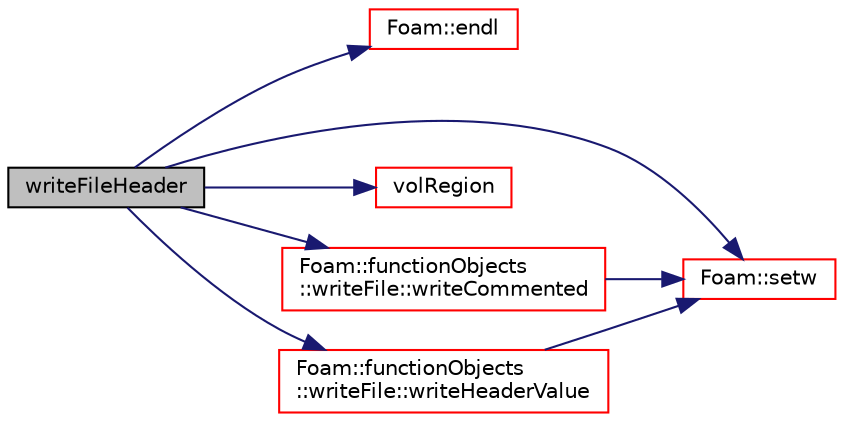 digraph "writeFileHeader"
{
  bgcolor="transparent";
  edge [fontname="Helvetica",fontsize="10",labelfontname="Helvetica",labelfontsize="10"];
  node [fontname="Helvetica",fontsize="10",shape=record];
  rankdir="LR";
  Node307 [label="writeFileHeader",height=0.2,width=0.4,color="black", fillcolor="grey75", style="filled", fontcolor="black"];
  Node307 -> Node308 [color="midnightblue",fontsize="10",style="solid",fontname="Helvetica"];
  Node308 [label="Foam::endl",height=0.2,width=0.4,color="red",URL="$a21851.html#a2db8fe02a0d3909e9351bb4275b23ce4",tooltip="Add newline and flush stream. "];
  Node307 -> Node310 [color="midnightblue",fontsize="10",style="solid",fontname="Helvetica"];
  Node310 [label="Foam::setw",height=0.2,width=0.4,color="red",URL="$a21851.html#a3318127f6f23246407ca749a0a0ea03c"];
  Node307 -> Node312 [color="midnightblue",fontsize="10",style="solid",fontname="Helvetica"];
  Node312 [label="volRegion",height=0.2,width=0.4,color="red",URL="$a23441.html#a293d85d2aba668f4cf7961b5c286b36e",tooltip="Construct from fvMesh and dictionary. "];
  Node307 -> Node314 [color="midnightblue",fontsize="10",style="solid",fontname="Helvetica"];
  Node314 [label="Foam::functionObjects\l::writeFile::writeCommented",height=0.2,width=0.4,color="red",URL="$a27245.html#aa95016de4648a20980e42fb08415ef18",tooltip="Write a commented string to stream. "];
  Node314 -> Node310 [color="midnightblue",fontsize="10",style="solid",fontname="Helvetica"];
  Node307 -> Node328 [color="midnightblue",fontsize="10",style="solid",fontname="Helvetica"];
  Node328 [label="Foam::functionObjects\l::writeFile::writeHeaderValue",height=0.2,width=0.4,color="red",URL="$a27245.html#a3f1d1bdc9fa2df566cff8a4b21666c24",tooltip="Write a (commented) header property and value pair. "];
  Node328 -> Node310 [color="midnightblue",fontsize="10",style="solid",fontname="Helvetica"];
}
